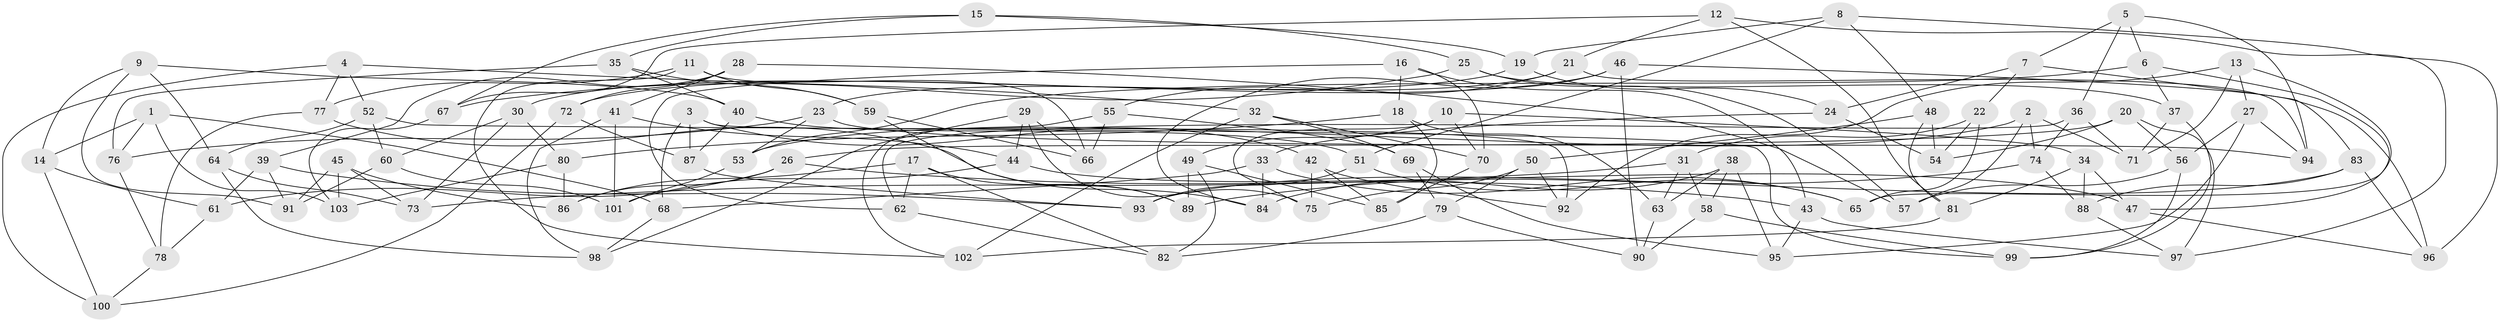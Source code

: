 // coarse degree distribution, {6: 0.5483870967741935, 3: 0.06451612903225806, 4: 0.2903225806451613, 5: 0.0967741935483871}
// Generated by graph-tools (version 1.1) at 2025/24/03/03/25 07:24:24]
// undirected, 103 vertices, 206 edges
graph export_dot {
graph [start="1"]
  node [color=gray90,style=filled];
  1;
  2;
  3;
  4;
  5;
  6;
  7;
  8;
  9;
  10;
  11;
  12;
  13;
  14;
  15;
  16;
  17;
  18;
  19;
  20;
  21;
  22;
  23;
  24;
  25;
  26;
  27;
  28;
  29;
  30;
  31;
  32;
  33;
  34;
  35;
  36;
  37;
  38;
  39;
  40;
  41;
  42;
  43;
  44;
  45;
  46;
  47;
  48;
  49;
  50;
  51;
  52;
  53;
  54;
  55;
  56;
  57;
  58;
  59;
  60;
  61;
  62;
  63;
  64;
  65;
  66;
  67;
  68;
  69;
  70;
  71;
  72;
  73;
  74;
  75;
  76;
  77;
  78;
  79;
  80;
  81;
  82;
  83;
  84;
  85;
  86;
  87;
  88;
  89;
  90;
  91;
  92;
  93;
  94;
  95;
  96;
  97;
  98;
  99;
  100;
  101;
  102;
  103;
  1 -- 68;
  1 -- 103;
  1 -- 76;
  1 -- 14;
  2 -- 71;
  2 -- 74;
  2 -- 53;
  2 -- 57;
  3 -- 42;
  3 -- 92;
  3 -- 68;
  3 -- 87;
  4 -- 32;
  4 -- 52;
  4 -- 77;
  4 -- 100;
  5 -- 36;
  5 -- 6;
  5 -- 7;
  5 -- 94;
  6 -- 37;
  6 -- 53;
  6 -- 47;
  7 -- 22;
  7 -- 83;
  7 -- 24;
  8 -- 51;
  8 -- 19;
  8 -- 96;
  8 -- 48;
  9 -- 64;
  9 -- 91;
  9 -- 40;
  9 -- 14;
  10 -- 70;
  10 -- 34;
  10 -- 75;
  10 -- 49;
  11 -- 102;
  11 -- 59;
  11 -- 77;
  11 -- 66;
  12 -- 97;
  12 -- 21;
  12 -- 67;
  12 -- 81;
  13 -- 71;
  13 -- 27;
  13 -- 65;
  13 -- 92;
  14 -- 61;
  14 -- 100;
  15 -- 35;
  15 -- 19;
  15 -- 67;
  15 -- 25;
  16 -- 70;
  16 -- 62;
  16 -- 43;
  16 -- 18;
  17 -- 86;
  17 -- 82;
  17 -- 89;
  17 -- 62;
  18 -- 85;
  18 -- 63;
  18 -- 80;
  19 -- 24;
  19 -- 30;
  20 -- 97;
  20 -- 56;
  20 -- 54;
  20 -- 26;
  21 -- 55;
  21 -- 23;
  21 -- 94;
  22 -- 65;
  22 -- 54;
  22 -- 31;
  23 -- 94;
  23 -- 53;
  23 -- 76;
  24 -- 33;
  24 -- 54;
  25 -- 37;
  25 -- 57;
  25 -- 67;
  26 -- 61;
  26 -- 86;
  26 -- 43;
  27 -- 94;
  27 -- 95;
  27 -- 56;
  28 -- 72;
  28 -- 57;
  28 -- 39;
  28 -- 41;
  29 -- 98;
  29 -- 66;
  29 -- 44;
  29 -- 75;
  30 -- 60;
  30 -- 73;
  30 -- 80;
  31 -- 63;
  31 -- 58;
  31 -- 73;
  32 -- 102;
  32 -- 69;
  32 -- 70;
  33 -- 68;
  33 -- 65;
  33 -- 84;
  34 -- 88;
  34 -- 81;
  34 -- 47;
  35 -- 59;
  35 -- 76;
  35 -- 40;
  36 -- 62;
  36 -- 71;
  36 -- 74;
  37 -- 99;
  37 -- 71;
  38 -- 63;
  38 -- 84;
  38 -- 58;
  38 -- 95;
  39 -- 91;
  39 -- 93;
  39 -- 61;
  40 -- 87;
  40 -- 51;
  41 -- 44;
  41 -- 98;
  41 -- 101;
  42 -- 92;
  42 -- 75;
  42 -- 85;
  43 -- 97;
  43 -- 95;
  44 -- 101;
  44 -- 47;
  45 -- 73;
  45 -- 91;
  45 -- 103;
  45 -- 86;
  46 -- 72;
  46 -- 84;
  46 -- 90;
  46 -- 96;
  47 -- 96;
  48 -- 54;
  48 -- 81;
  48 -- 50;
  49 -- 82;
  49 -- 85;
  49 -- 89;
  50 -- 75;
  50 -- 92;
  50 -- 79;
  51 -- 93;
  51 -- 65;
  52 -- 60;
  52 -- 99;
  52 -- 64;
  53 -- 101;
  55 -- 69;
  55 -- 66;
  55 -- 102;
  56 -- 99;
  56 -- 57;
  58 -- 90;
  58 -- 99;
  59 -- 89;
  59 -- 66;
  60 -- 91;
  60 -- 101;
  61 -- 78;
  62 -- 82;
  63 -- 90;
  64 -- 98;
  64 -- 73;
  67 -- 103;
  68 -- 98;
  69 -- 79;
  69 -- 95;
  70 -- 85;
  72 -- 87;
  72 -- 100;
  74 -- 89;
  74 -- 88;
  76 -- 78;
  77 -- 78;
  77 -- 84;
  78 -- 100;
  79 -- 82;
  79 -- 90;
  80 -- 103;
  80 -- 86;
  81 -- 102;
  83 -- 96;
  83 -- 93;
  83 -- 88;
  87 -- 93;
  88 -- 97;
}
